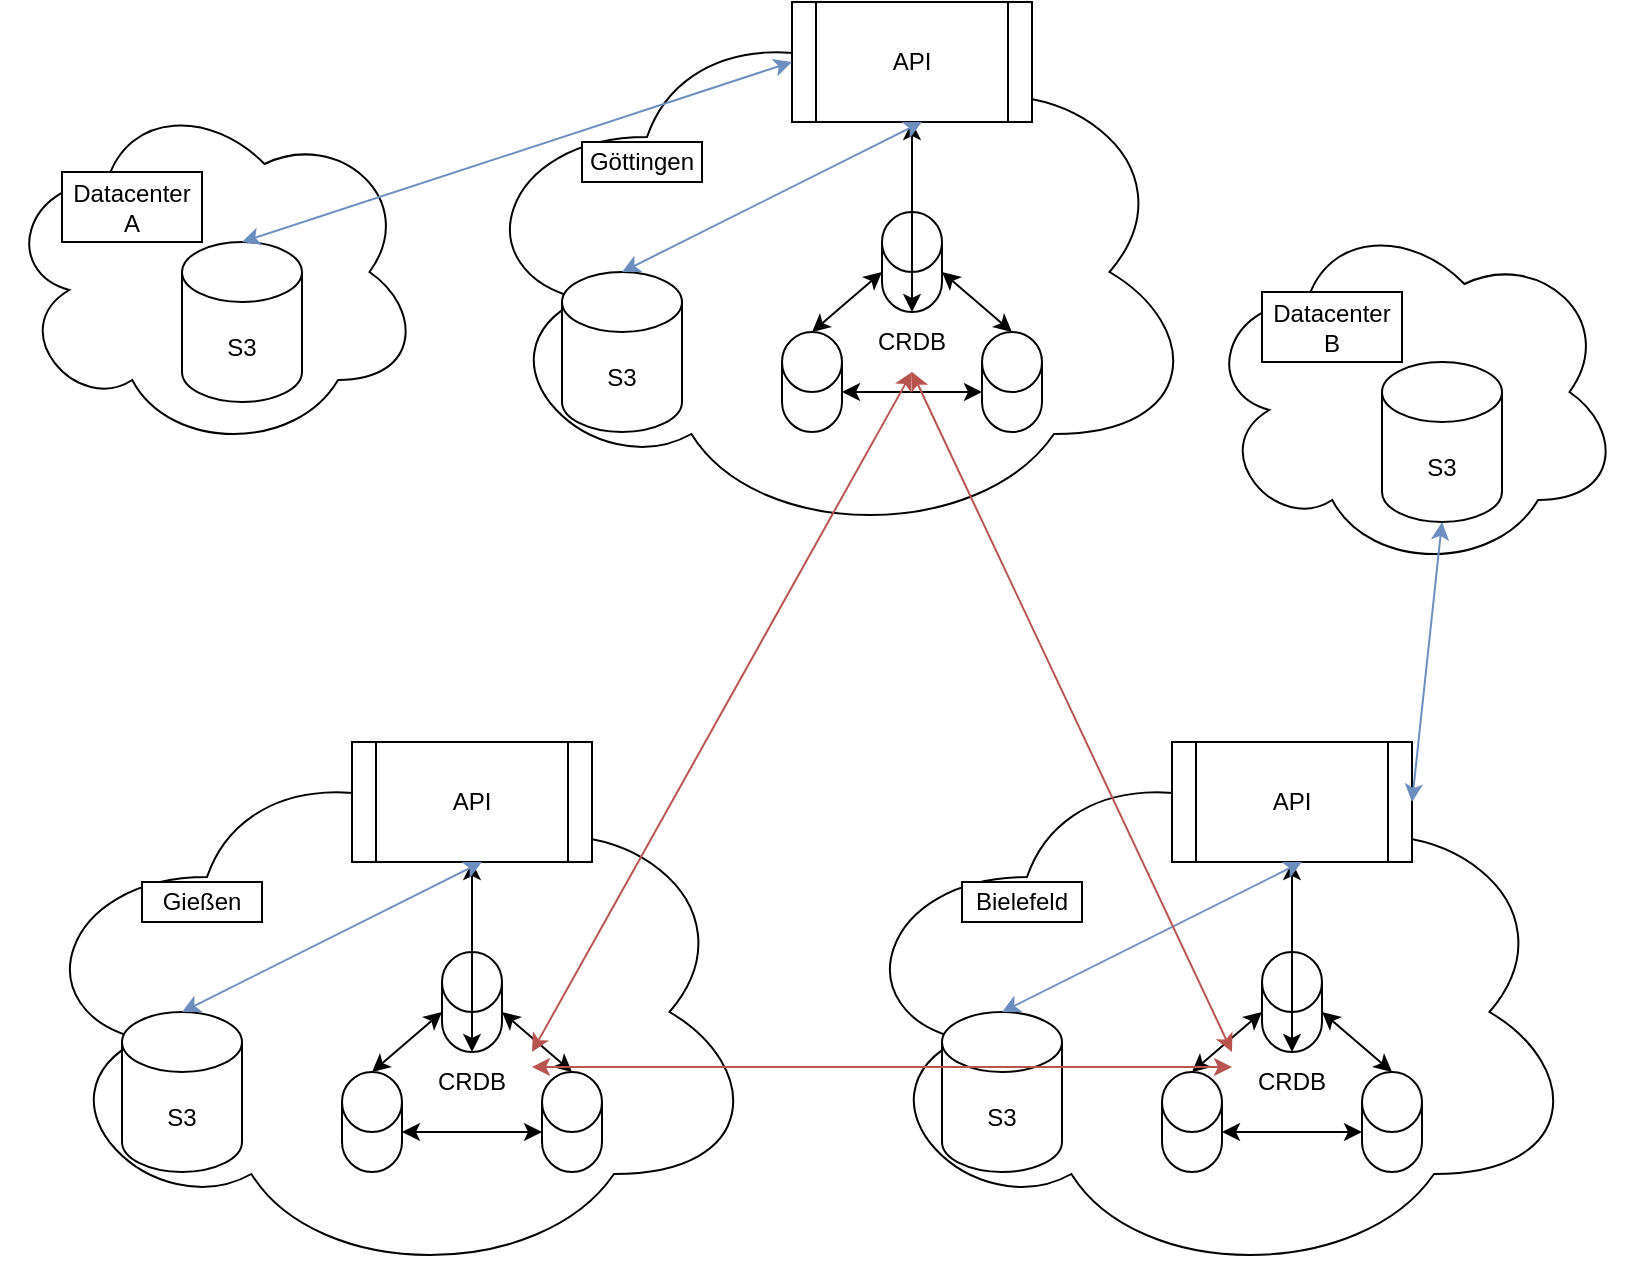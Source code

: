 <mxfile version="19.0.3" type="device"><diagram id="95sGRSNd3p9y4afwAPWx" name="Page-1"><mxGraphModel dx="2066" dy="1212" grid="1" gridSize="10" guides="1" tooltips="1" connect="1" arrows="1" fold="1" page="1" pageScale="1" pageWidth="827" pageHeight="1169" math="0" shadow="0"><root><mxCell id="0"/><mxCell id="1" parent="0"/><mxCell id="0Mq5ZxBPW_4wZGdeobUL-20" value="" style="ellipse;shape=cloud;whiteSpace=wrap;html=1;" vertex="1" parent="1"><mxGeometry x="20" y="450" width="370" height="270" as="geometry"/></mxCell><mxCell id="0Mq5ZxBPW_4wZGdeobUL-21" value="Gießen" style="rounded=0;whiteSpace=wrap;html=1;" vertex="1" parent="1"><mxGeometry x="80" y="520" width="60" height="20" as="geometry"/></mxCell><mxCell id="0Mq5ZxBPW_4wZGdeobUL-22" value="" style="shape=cylinder3;whiteSpace=wrap;html=1;boundedLbl=1;backgroundOutline=1;size=15;" vertex="1" parent="1"><mxGeometry x="230" y="555" width="30" height="50" as="geometry"/></mxCell><mxCell id="0Mq5ZxBPW_4wZGdeobUL-23" value="" style="shape=cylinder3;whiteSpace=wrap;html=1;boundedLbl=1;backgroundOutline=1;size=15;" vertex="1" parent="1"><mxGeometry x="280" y="615" width="30" height="50" as="geometry"/></mxCell><mxCell id="0Mq5ZxBPW_4wZGdeobUL-24" value="" style="shape=cylinder3;whiteSpace=wrap;html=1;boundedLbl=1;backgroundOutline=1;size=15;" vertex="1" parent="1"><mxGeometry x="180" y="615" width="30" height="50" as="geometry"/></mxCell><mxCell id="0Mq5ZxBPW_4wZGdeobUL-25" value="" style="endArrow=classic;startArrow=classic;html=1;rounded=0;exitX=0.5;exitY=0;exitDx=0;exitDy=0;exitPerimeter=0;entryX=0;entryY=0;entryDx=0;entryDy=30;entryPerimeter=0;" edge="1" parent="1" source="0Mq5ZxBPW_4wZGdeobUL-24" target="0Mq5ZxBPW_4wZGdeobUL-22"><mxGeometry width="50" height="50" relative="1" as="geometry"><mxPoint x="410" y="835" as="sourcePoint"/><mxPoint x="460" y="785" as="targetPoint"/></mxGeometry></mxCell><mxCell id="0Mq5ZxBPW_4wZGdeobUL-26" value="" style="endArrow=classic;startArrow=classic;html=1;rounded=0;exitX=1;exitY=0;exitDx=0;exitDy=30;exitPerimeter=0;entryX=0;entryY=0;entryDx=0;entryDy=30;entryPerimeter=0;" edge="1" parent="1" source="0Mq5ZxBPW_4wZGdeobUL-24" target="0Mq5ZxBPW_4wZGdeobUL-23"><mxGeometry width="50" height="50" relative="1" as="geometry"><mxPoint x="215.65" y="629.35" as="sourcePoint"/><mxPoint x="240" y="595" as="targetPoint"/></mxGeometry></mxCell><mxCell id="0Mq5ZxBPW_4wZGdeobUL-27" value="" style="endArrow=classic;startArrow=classic;html=1;rounded=0;exitX=0.5;exitY=0;exitDx=0;exitDy=0;exitPerimeter=0;entryX=1;entryY=0;entryDx=0;entryDy=30;entryPerimeter=0;" edge="1" parent="1" source="0Mq5ZxBPW_4wZGdeobUL-23" target="0Mq5ZxBPW_4wZGdeobUL-22"><mxGeometry width="50" height="50" relative="1" as="geometry"><mxPoint x="215.65" y="629.35" as="sourcePoint"/><mxPoint x="240" y="595" as="targetPoint"/></mxGeometry></mxCell><mxCell id="0Mq5ZxBPW_4wZGdeobUL-29" value="CRDB" style="text;html=1;strokeColor=none;fillColor=none;align=center;verticalAlign=middle;whiteSpace=wrap;rounded=0;" vertex="1" parent="1"><mxGeometry x="215" y="605" width="60" height="30" as="geometry"/></mxCell><mxCell id="0Mq5ZxBPW_4wZGdeobUL-30" value="S3" style="shape=cylinder3;whiteSpace=wrap;html=1;boundedLbl=1;backgroundOutline=1;size=15;" vertex="1" parent="1"><mxGeometry x="70" y="585" width="60" height="80" as="geometry"/></mxCell><mxCell id="0Mq5ZxBPW_4wZGdeobUL-31" value="API" style="shape=process;whiteSpace=wrap;html=1;backgroundOutline=1;" vertex="1" parent="1"><mxGeometry x="185" y="450" width="120" height="60" as="geometry"/></mxCell><mxCell id="0Mq5ZxBPW_4wZGdeobUL-32" value="" style="endArrow=classic;startArrow=classic;html=1;rounded=0;exitX=0.5;exitY=0;exitDx=0;exitDy=0;entryX=0.5;entryY=1;entryDx=0;entryDy=0;" edge="1" parent="1" source="0Mq5ZxBPW_4wZGdeobUL-29" target="0Mq5ZxBPW_4wZGdeobUL-31"><mxGeometry width="50" height="50" relative="1" as="geometry"><mxPoint x="370" y="650" as="sourcePoint"/><mxPoint x="420" y="600" as="targetPoint"/></mxGeometry></mxCell><mxCell id="0Mq5ZxBPW_4wZGdeobUL-33" value="" style="endArrow=classic;startArrow=classic;html=1;rounded=0;exitX=0.5;exitY=0;exitDx=0;exitDy=0;exitPerimeter=0;fillColor=#dae8fc;strokeColor=#6c8ebf;" edge="1" parent="1" source="0Mq5ZxBPW_4wZGdeobUL-30"><mxGeometry width="50" height="50" relative="1" as="geometry"><mxPoint x="370" y="650" as="sourcePoint"/><mxPoint x="250" y="510" as="targetPoint"/></mxGeometry></mxCell><mxCell id="0Mq5ZxBPW_4wZGdeobUL-84" value="" style="ellipse;shape=cloud;whiteSpace=wrap;html=1;" vertex="1" parent="1"><mxGeometry x="430" y="450" width="370" height="270" as="geometry"/></mxCell><mxCell id="0Mq5ZxBPW_4wZGdeobUL-85" value="Bielefeld" style="rounded=0;whiteSpace=wrap;html=1;" vertex="1" parent="1"><mxGeometry x="490" y="520" width="60" height="20" as="geometry"/></mxCell><mxCell id="0Mq5ZxBPW_4wZGdeobUL-86" value="" style="shape=cylinder3;whiteSpace=wrap;html=1;boundedLbl=1;backgroundOutline=1;size=15;" vertex="1" parent="1"><mxGeometry x="640" y="555" width="30" height="50" as="geometry"/></mxCell><mxCell id="0Mq5ZxBPW_4wZGdeobUL-87" value="" style="shape=cylinder3;whiteSpace=wrap;html=1;boundedLbl=1;backgroundOutline=1;size=15;" vertex="1" parent="1"><mxGeometry x="690" y="615" width="30" height="50" as="geometry"/></mxCell><mxCell id="0Mq5ZxBPW_4wZGdeobUL-88" value="" style="shape=cylinder3;whiteSpace=wrap;html=1;boundedLbl=1;backgroundOutline=1;size=15;" vertex="1" parent="1"><mxGeometry x="590" y="615" width="30" height="50" as="geometry"/></mxCell><mxCell id="0Mq5ZxBPW_4wZGdeobUL-89" value="" style="endArrow=classic;startArrow=classic;html=1;rounded=0;exitX=0.5;exitY=0;exitDx=0;exitDy=0;exitPerimeter=0;entryX=0;entryY=0;entryDx=0;entryDy=30;entryPerimeter=0;" edge="1" parent="1" source="0Mq5ZxBPW_4wZGdeobUL-88" target="0Mq5ZxBPW_4wZGdeobUL-86"><mxGeometry width="50" height="50" relative="1" as="geometry"><mxPoint x="820" y="835" as="sourcePoint"/><mxPoint x="870" y="785" as="targetPoint"/></mxGeometry></mxCell><mxCell id="0Mq5ZxBPW_4wZGdeobUL-90" value="" style="endArrow=classic;startArrow=classic;html=1;rounded=0;exitX=1;exitY=0;exitDx=0;exitDy=30;exitPerimeter=0;entryX=0;entryY=0;entryDx=0;entryDy=30;entryPerimeter=0;" edge="1" parent="1" source="0Mq5ZxBPW_4wZGdeobUL-88" target="0Mq5ZxBPW_4wZGdeobUL-87"><mxGeometry width="50" height="50" relative="1" as="geometry"><mxPoint x="625.65" y="629.35" as="sourcePoint"/><mxPoint x="650" y="595" as="targetPoint"/></mxGeometry></mxCell><mxCell id="0Mq5ZxBPW_4wZGdeobUL-91" value="" style="endArrow=classic;startArrow=classic;html=1;rounded=0;exitX=0.5;exitY=0;exitDx=0;exitDy=0;exitPerimeter=0;entryX=1;entryY=0;entryDx=0;entryDy=30;entryPerimeter=0;" edge="1" parent="1" source="0Mq5ZxBPW_4wZGdeobUL-87" target="0Mq5ZxBPW_4wZGdeobUL-86"><mxGeometry width="50" height="50" relative="1" as="geometry"><mxPoint x="625.65" y="629.35" as="sourcePoint"/><mxPoint x="650" y="595" as="targetPoint"/></mxGeometry></mxCell><mxCell id="0Mq5ZxBPW_4wZGdeobUL-92" value="CRDB" style="text;html=1;strokeColor=none;fillColor=none;align=center;verticalAlign=middle;whiteSpace=wrap;rounded=0;" vertex="1" parent="1"><mxGeometry x="625" y="605" width="60" height="30" as="geometry"/></mxCell><mxCell id="0Mq5ZxBPW_4wZGdeobUL-93" value="S3" style="shape=cylinder3;whiteSpace=wrap;html=1;boundedLbl=1;backgroundOutline=1;size=15;" vertex="1" parent="1"><mxGeometry x="480" y="585" width="60" height="80" as="geometry"/></mxCell><mxCell id="0Mq5ZxBPW_4wZGdeobUL-94" value="API" style="shape=process;whiteSpace=wrap;html=1;backgroundOutline=1;" vertex="1" parent="1"><mxGeometry x="595" y="450" width="120" height="60" as="geometry"/></mxCell><mxCell id="0Mq5ZxBPW_4wZGdeobUL-95" value="" style="endArrow=classic;startArrow=classic;html=1;rounded=0;exitX=0.5;exitY=0;exitDx=0;exitDy=0;entryX=0.5;entryY=1;entryDx=0;entryDy=0;" edge="1" parent="1" source="0Mq5ZxBPW_4wZGdeobUL-92" target="0Mq5ZxBPW_4wZGdeobUL-94"><mxGeometry width="50" height="50" relative="1" as="geometry"><mxPoint x="780" y="650" as="sourcePoint"/><mxPoint x="830" y="600" as="targetPoint"/></mxGeometry></mxCell><mxCell id="0Mq5ZxBPW_4wZGdeobUL-96" value="" style="endArrow=classic;startArrow=classic;html=1;rounded=0;exitX=0.5;exitY=0;exitDx=0;exitDy=0;exitPerimeter=0;fillColor=#dae8fc;strokeColor=#6c8ebf;" edge="1" parent="1" source="0Mq5ZxBPW_4wZGdeobUL-93"><mxGeometry width="50" height="50" relative="1" as="geometry"><mxPoint x="780" y="650" as="sourcePoint"/><mxPoint x="660" y="510" as="targetPoint"/></mxGeometry></mxCell><mxCell id="0Mq5ZxBPW_4wZGdeobUL-97" value="" style="ellipse;shape=cloud;whiteSpace=wrap;html=1;" vertex="1" parent="1"><mxGeometry x="240" y="80" width="370" height="270" as="geometry"/></mxCell><mxCell id="0Mq5ZxBPW_4wZGdeobUL-98" value="Göttingen" style="rounded=0;whiteSpace=wrap;html=1;" vertex="1" parent="1"><mxGeometry x="300" y="150" width="60" height="20" as="geometry"/></mxCell><mxCell id="0Mq5ZxBPW_4wZGdeobUL-99" value="" style="shape=cylinder3;whiteSpace=wrap;html=1;boundedLbl=1;backgroundOutline=1;size=15;" vertex="1" parent="1"><mxGeometry x="450" y="185" width="30" height="50" as="geometry"/></mxCell><mxCell id="0Mq5ZxBPW_4wZGdeobUL-100" value="" style="shape=cylinder3;whiteSpace=wrap;html=1;boundedLbl=1;backgroundOutline=1;size=15;" vertex="1" parent="1"><mxGeometry x="500" y="245" width="30" height="50" as="geometry"/></mxCell><mxCell id="0Mq5ZxBPW_4wZGdeobUL-101" value="" style="shape=cylinder3;whiteSpace=wrap;html=1;boundedLbl=1;backgroundOutline=1;size=15;" vertex="1" parent="1"><mxGeometry x="400" y="245" width="30" height="50" as="geometry"/></mxCell><mxCell id="0Mq5ZxBPW_4wZGdeobUL-102" value="" style="endArrow=classic;startArrow=classic;html=1;rounded=0;exitX=0.5;exitY=0;exitDx=0;exitDy=0;exitPerimeter=0;entryX=0;entryY=0;entryDx=0;entryDy=30;entryPerimeter=0;" edge="1" parent="1" source="0Mq5ZxBPW_4wZGdeobUL-101" target="0Mq5ZxBPW_4wZGdeobUL-99"><mxGeometry width="50" height="50" relative="1" as="geometry"><mxPoint x="630" y="465" as="sourcePoint"/><mxPoint x="680" y="415" as="targetPoint"/></mxGeometry></mxCell><mxCell id="0Mq5ZxBPW_4wZGdeobUL-103" value="" style="endArrow=classic;startArrow=classic;html=1;rounded=0;exitX=1;exitY=0;exitDx=0;exitDy=30;exitPerimeter=0;entryX=0;entryY=0;entryDx=0;entryDy=30;entryPerimeter=0;" edge="1" parent="1" source="0Mq5ZxBPW_4wZGdeobUL-101" target="0Mq5ZxBPW_4wZGdeobUL-100"><mxGeometry width="50" height="50" relative="1" as="geometry"><mxPoint x="435.65" y="259.35" as="sourcePoint"/><mxPoint x="460" y="225" as="targetPoint"/></mxGeometry></mxCell><mxCell id="0Mq5ZxBPW_4wZGdeobUL-104" value="" style="endArrow=classic;startArrow=classic;html=1;rounded=0;exitX=0.5;exitY=0;exitDx=0;exitDy=0;exitPerimeter=0;entryX=1;entryY=0;entryDx=0;entryDy=30;entryPerimeter=0;" edge="1" parent="1" source="0Mq5ZxBPW_4wZGdeobUL-100" target="0Mq5ZxBPW_4wZGdeobUL-99"><mxGeometry width="50" height="50" relative="1" as="geometry"><mxPoint x="435.65" y="259.35" as="sourcePoint"/><mxPoint x="460" y="225" as="targetPoint"/></mxGeometry></mxCell><mxCell id="0Mq5ZxBPW_4wZGdeobUL-105" value="CRDB" style="text;html=1;strokeColor=none;fillColor=none;align=center;verticalAlign=middle;whiteSpace=wrap;rounded=0;" vertex="1" parent="1"><mxGeometry x="435" y="235" width="60" height="30" as="geometry"/></mxCell><mxCell id="0Mq5ZxBPW_4wZGdeobUL-106" value="S3" style="shape=cylinder3;whiteSpace=wrap;html=1;boundedLbl=1;backgroundOutline=1;size=15;" vertex="1" parent="1"><mxGeometry x="290" y="215" width="60" height="80" as="geometry"/></mxCell><mxCell id="0Mq5ZxBPW_4wZGdeobUL-107" value="API" style="shape=process;whiteSpace=wrap;html=1;backgroundOutline=1;" vertex="1" parent="1"><mxGeometry x="405" y="80" width="120" height="60" as="geometry"/></mxCell><mxCell id="0Mq5ZxBPW_4wZGdeobUL-108" value="" style="endArrow=classic;startArrow=classic;html=1;rounded=0;exitX=0.5;exitY=0;exitDx=0;exitDy=0;entryX=0.5;entryY=1;entryDx=0;entryDy=0;" edge="1" parent="1" source="0Mq5ZxBPW_4wZGdeobUL-105" target="0Mq5ZxBPW_4wZGdeobUL-107"><mxGeometry width="50" height="50" relative="1" as="geometry"><mxPoint x="590" y="280" as="sourcePoint"/><mxPoint x="640" y="230" as="targetPoint"/></mxGeometry></mxCell><mxCell id="0Mq5ZxBPW_4wZGdeobUL-109" value="" style="endArrow=classic;startArrow=classic;html=1;rounded=0;exitX=0.5;exitY=0;exitDx=0;exitDy=0;exitPerimeter=0;fillColor=#dae8fc;strokeColor=#6c8ebf;" edge="1" parent="1" source="0Mq5ZxBPW_4wZGdeobUL-106"><mxGeometry width="50" height="50" relative="1" as="geometry"><mxPoint x="590" y="280" as="sourcePoint"/><mxPoint x="470" y="140" as="targetPoint"/></mxGeometry></mxCell><mxCell id="0Mq5ZxBPW_4wZGdeobUL-112" value="" style="endArrow=classic;startArrow=classic;html=1;rounded=0;entryX=0.5;entryY=1;entryDx=0;entryDy=0;fillColor=#f8cecc;strokeColor=#b85450;exitX=1;exitY=0;exitDx=0;exitDy=0;" edge="1" parent="1" source="0Mq5ZxBPW_4wZGdeobUL-29" target="0Mq5ZxBPW_4wZGdeobUL-105"><mxGeometry width="50" height="50" relative="1" as="geometry"><mxPoint x="280" y="610" as="sourcePoint"/><mxPoint x="440" y="590" as="targetPoint"/></mxGeometry></mxCell><mxCell id="0Mq5ZxBPW_4wZGdeobUL-113" value="" style="endArrow=classic;startArrow=classic;html=1;rounded=0;exitX=1;exitY=0.25;exitDx=0;exitDy=0;entryX=0;entryY=0.25;entryDx=0;entryDy=0;fillColor=#f8cecc;strokeColor=#b85450;" edge="1" parent="1" source="0Mq5ZxBPW_4wZGdeobUL-29" target="0Mq5ZxBPW_4wZGdeobUL-92"><mxGeometry width="50" height="50" relative="1" as="geometry"><mxPoint x="390" y="640" as="sourcePoint"/><mxPoint x="440" y="590" as="targetPoint"/></mxGeometry></mxCell><mxCell id="0Mq5ZxBPW_4wZGdeobUL-114" value="" style="endArrow=classic;startArrow=classic;html=1;rounded=0;exitX=0;exitY=0;exitDx=0;exitDy=0;fillColor=#f8cecc;strokeColor=#b85450;entryX=0.5;entryY=1;entryDx=0;entryDy=0;" edge="1" parent="1" source="0Mq5ZxBPW_4wZGdeobUL-92" target="0Mq5ZxBPW_4wZGdeobUL-105"><mxGeometry width="50" height="50" relative="1" as="geometry"><mxPoint x="390" y="640" as="sourcePoint"/><mxPoint x="490" y="270" as="targetPoint"/></mxGeometry></mxCell><mxCell id="0Mq5ZxBPW_4wZGdeobUL-115" value="" style="ellipse;shape=cloud;whiteSpace=wrap;html=1;" vertex="1" parent="1"><mxGeometry x="10" y="125" width="210" height="180" as="geometry"/></mxCell><mxCell id="0Mq5ZxBPW_4wZGdeobUL-116" value="S3" style="shape=cylinder3;whiteSpace=wrap;html=1;boundedLbl=1;backgroundOutline=1;size=15;" vertex="1" parent="1"><mxGeometry x="100" y="200" width="60" height="80" as="geometry"/></mxCell><mxCell id="0Mq5ZxBPW_4wZGdeobUL-117" value="Datacenter A" style="rounded=0;whiteSpace=wrap;html=1;" vertex="1" parent="1"><mxGeometry x="40" y="165" width="70" height="35" as="geometry"/></mxCell><mxCell id="0Mq5ZxBPW_4wZGdeobUL-118" value="" style="endArrow=classic;startArrow=classic;html=1;rounded=0;exitX=0.5;exitY=0;exitDx=0;exitDy=0;exitPerimeter=0;entryX=0;entryY=0.5;entryDx=0;entryDy=0;fillColor=#dae8fc;strokeColor=#6c8ebf;" edge="1" parent="1" source="0Mq5ZxBPW_4wZGdeobUL-116" target="0Mq5ZxBPW_4wZGdeobUL-107"><mxGeometry width="50" height="50" relative="1" as="geometry"><mxPoint x="390" y="630" as="sourcePoint"/><mxPoint x="440" y="580" as="targetPoint"/></mxGeometry></mxCell><mxCell id="0Mq5ZxBPW_4wZGdeobUL-119" value="" style="ellipse;shape=cloud;whiteSpace=wrap;html=1;" vertex="1" parent="1"><mxGeometry x="610" y="185" width="210" height="180" as="geometry"/></mxCell><mxCell id="0Mq5ZxBPW_4wZGdeobUL-120" value="S3" style="shape=cylinder3;whiteSpace=wrap;html=1;boundedLbl=1;backgroundOutline=1;size=15;" vertex="1" parent="1"><mxGeometry x="700" y="260" width="60" height="80" as="geometry"/></mxCell><mxCell id="0Mq5ZxBPW_4wZGdeobUL-121" value="Datacenter B" style="rounded=0;whiteSpace=wrap;html=1;" vertex="1" parent="1"><mxGeometry x="640" y="225" width="70" height="35" as="geometry"/></mxCell><mxCell id="0Mq5ZxBPW_4wZGdeobUL-122" value="" style="endArrow=classic;startArrow=classic;html=1;rounded=0;exitX=0.5;exitY=1;exitDx=0;exitDy=0;exitPerimeter=0;fillColor=#dae8fc;strokeColor=#6c8ebf;entryX=1;entryY=0.5;entryDx=0;entryDy=0;" edge="1" parent="1" source="0Mq5ZxBPW_4wZGdeobUL-120" target="0Mq5ZxBPW_4wZGdeobUL-94"><mxGeometry width="50" height="50" relative="1" as="geometry"><mxPoint x="390" y="630" as="sourcePoint"/><mxPoint x="660" y="510" as="targetPoint"/></mxGeometry></mxCell></root></mxGraphModel></diagram></mxfile>
